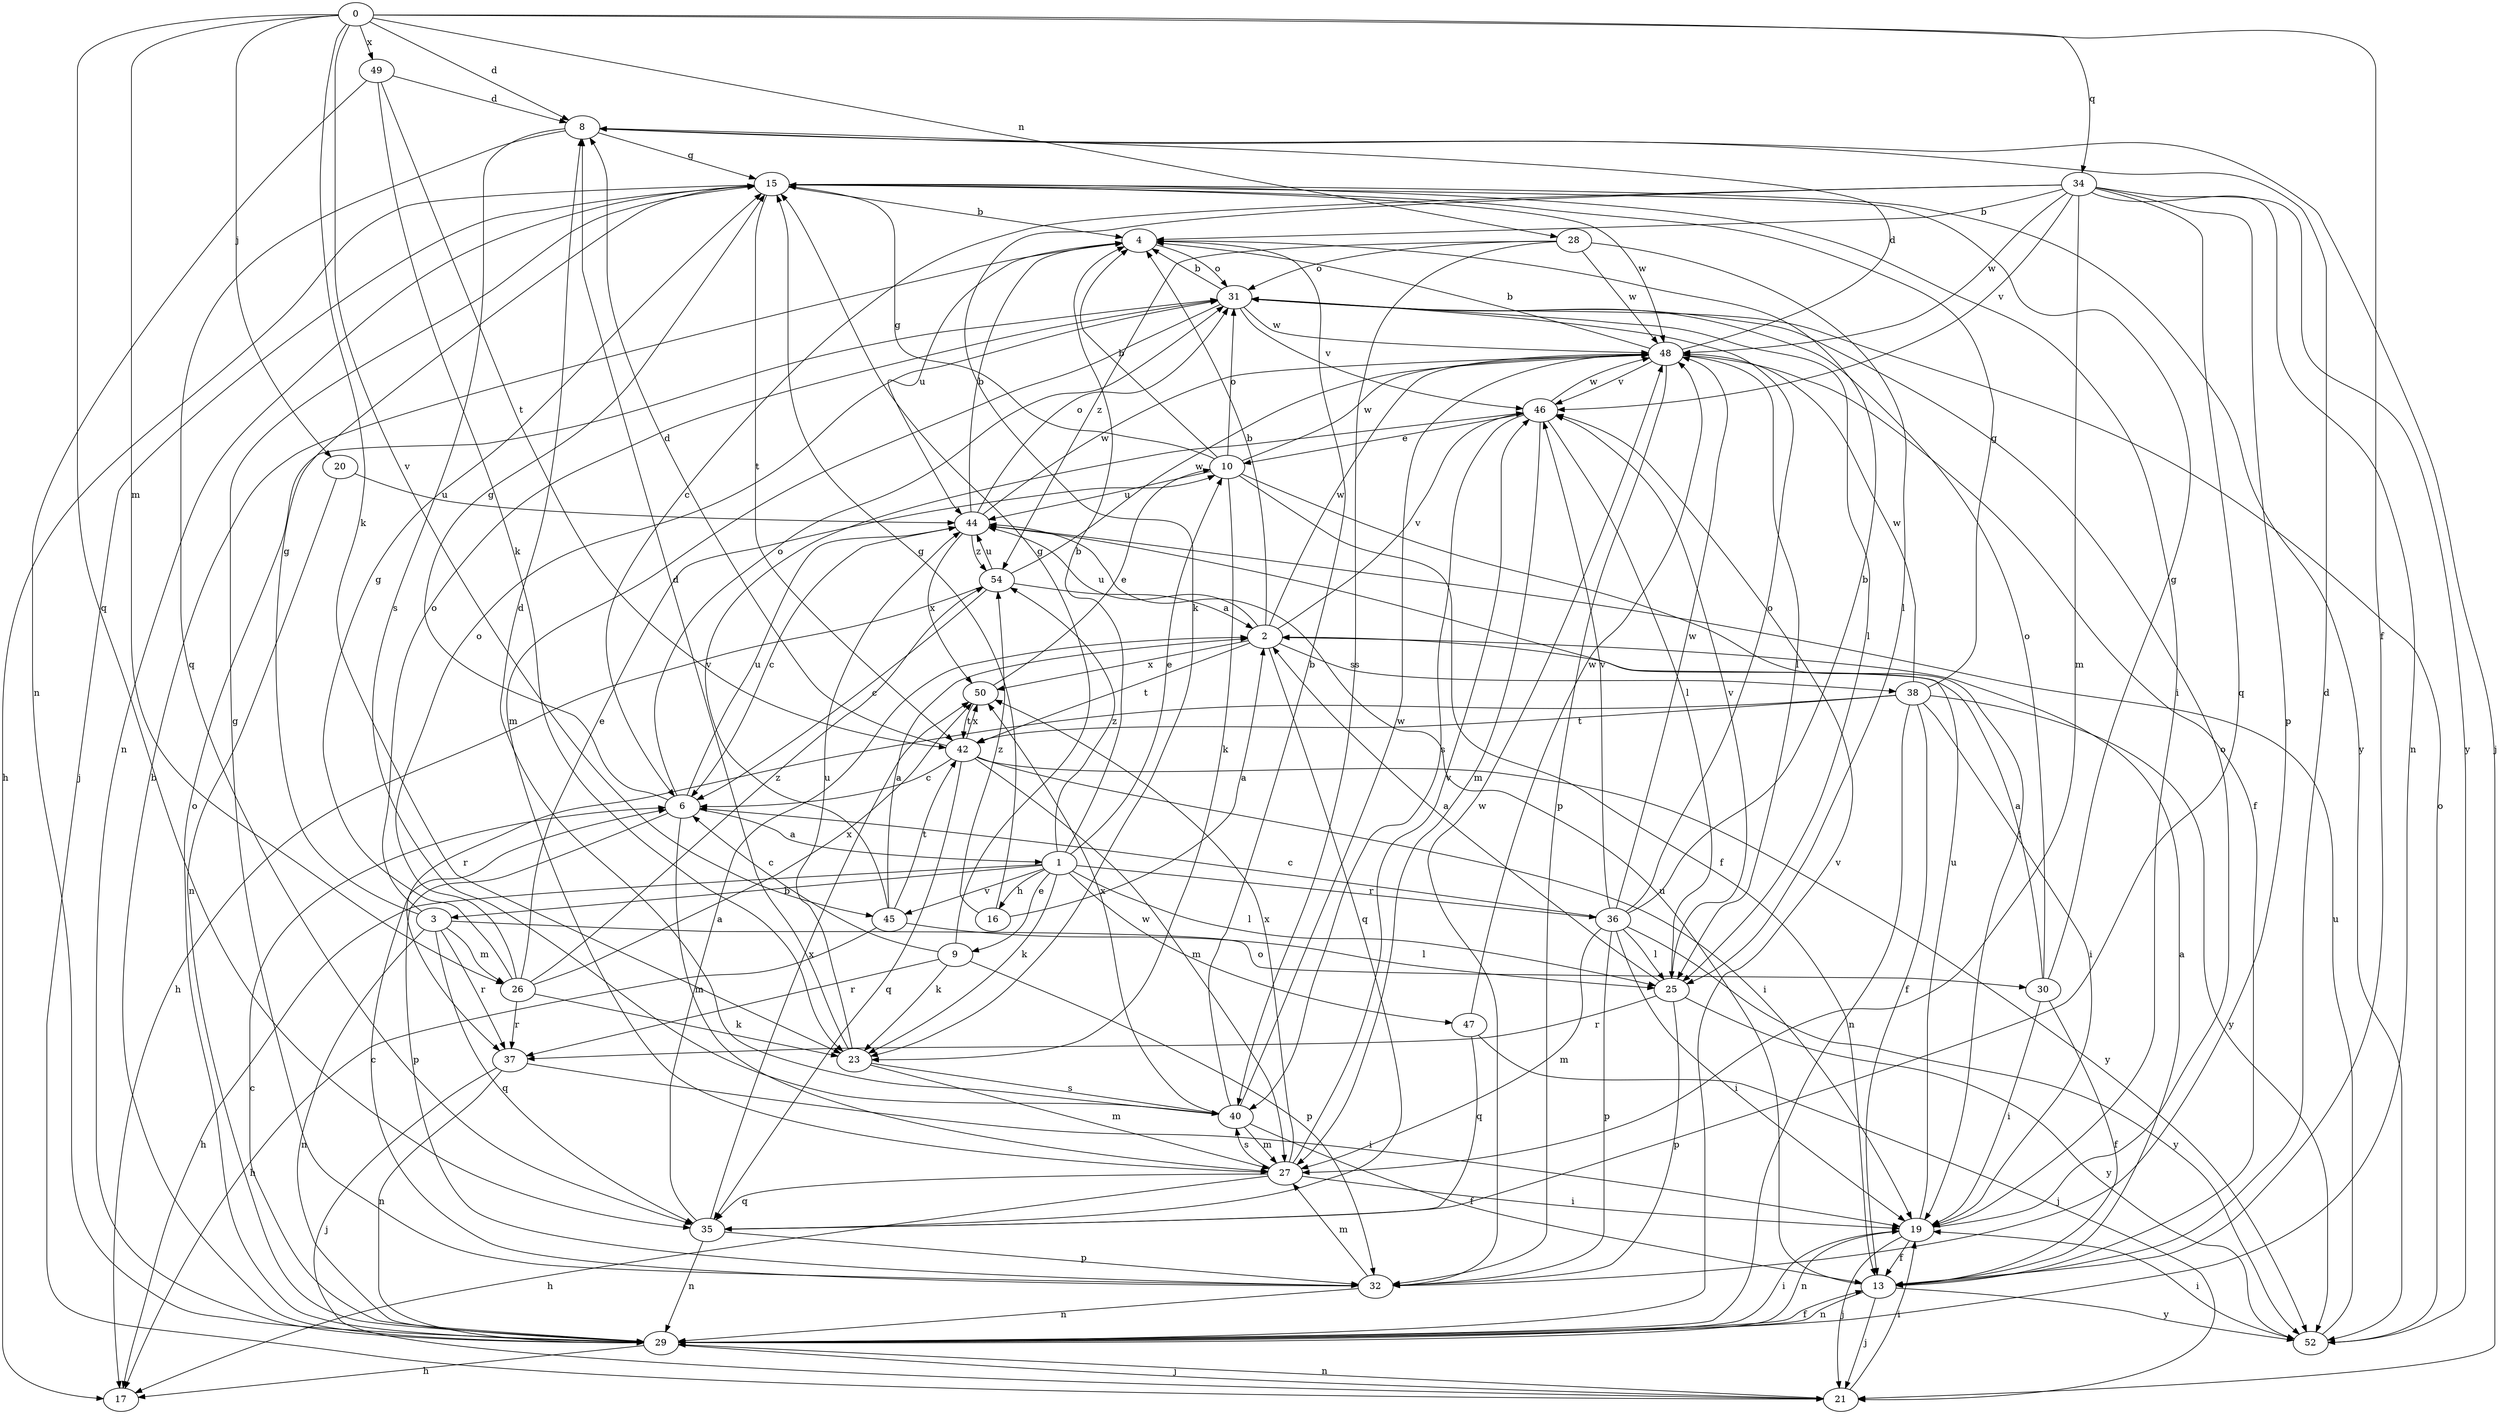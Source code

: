 strict digraph  {
0;
1;
2;
3;
4;
6;
8;
9;
10;
13;
15;
16;
17;
19;
20;
21;
23;
25;
26;
27;
28;
29;
30;
31;
32;
34;
35;
36;
37;
38;
40;
42;
44;
45;
46;
47;
48;
49;
50;
52;
54;
0 -> 8  [label=d];
0 -> 13  [label=f];
0 -> 20  [label=j];
0 -> 23  [label=k];
0 -> 26  [label=m];
0 -> 28  [label=n];
0 -> 34  [label=q];
0 -> 35  [label=q];
0 -> 45  [label=v];
0 -> 49  [label=x];
1 -> 3  [label=b];
1 -> 4  [label=b];
1 -> 9  [label=e];
1 -> 10  [label=e];
1 -> 16  [label=h];
1 -> 17  [label=h];
1 -> 23  [label=k];
1 -> 25  [label=l];
1 -> 36  [label=r];
1 -> 45  [label=v];
1 -> 47  [label=w];
1 -> 54  [label=z];
2 -> 4  [label=b];
2 -> 35  [label=q];
2 -> 38  [label=s];
2 -> 42  [label=t];
2 -> 44  [label=u];
2 -> 46  [label=v];
2 -> 48  [label=w];
2 -> 50  [label=x];
3 -> 15  [label=g];
3 -> 26  [label=m];
3 -> 29  [label=n];
3 -> 30  [label=o];
3 -> 31  [label=o];
3 -> 35  [label=q];
3 -> 37  [label=r];
4 -> 31  [label=o];
4 -> 44  [label=u];
6 -> 1  [label=a];
6 -> 15  [label=g];
6 -> 27  [label=m];
6 -> 31  [label=o];
6 -> 32  [label=p];
6 -> 44  [label=u];
8 -> 15  [label=g];
8 -> 21  [label=j];
8 -> 35  [label=q];
8 -> 40  [label=s];
9 -> 6  [label=c];
9 -> 15  [label=g];
9 -> 23  [label=k];
9 -> 32  [label=p];
9 -> 37  [label=r];
10 -> 4  [label=b];
10 -> 13  [label=f];
10 -> 15  [label=g];
10 -> 19  [label=i];
10 -> 23  [label=k];
10 -> 31  [label=o];
10 -> 44  [label=u];
10 -> 48  [label=w];
13 -> 2  [label=a];
13 -> 8  [label=d];
13 -> 21  [label=j];
13 -> 29  [label=n];
13 -> 44  [label=u];
13 -> 52  [label=y];
15 -> 4  [label=b];
15 -> 17  [label=h];
15 -> 19  [label=i];
15 -> 21  [label=j];
15 -> 29  [label=n];
15 -> 42  [label=t];
15 -> 48  [label=w];
15 -> 52  [label=y];
16 -> 2  [label=a];
16 -> 15  [label=g];
16 -> 54  [label=z];
19 -> 13  [label=f];
19 -> 21  [label=j];
19 -> 29  [label=n];
19 -> 31  [label=o];
19 -> 44  [label=u];
20 -> 29  [label=n];
20 -> 44  [label=u];
21 -> 19  [label=i];
21 -> 29  [label=n];
23 -> 8  [label=d];
23 -> 27  [label=m];
23 -> 40  [label=s];
23 -> 44  [label=u];
25 -> 2  [label=a];
25 -> 32  [label=p];
25 -> 37  [label=r];
25 -> 46  [label=v];
25 -> 52  [label=y];
26 -> 10  [label=e];
26 -> 15  [label=g];
26 -> 23  [label=k];
26 -> 31  [label=o];
26 -> 37  [label=r];
26 -> 50  [label=x];
26 -> 54  [label=z];
27 -> 17  [label=h];
27 -> 19  [label=i];
27 -> 35  [label=q];
27 -> 40  [label=s];
27 -> 46  [label=v];
27 -> 50  [label=x];
28 -> 25  [label=l];
28 -> 31  [label=o];
28 -> 40  [label=s];
28 -> 48  [label=w];
28 -> 54  [label=z];
29 -> 4  [label=b];
29 -> 6  [label=c];
29 -> 13  [label=f];
29 -> 17  [label=h];
29 -> 19  [label=i];
29 -> 21  [label=j];
29 -> 31  [label=o];
29 -> 46  [label=v];
30 -> 2  [label=a];
30 -> 13  [label=f];
30 -> 15  [label=g];
30 -> 19  [label=i];
30 -> 31  [label=o];
31 -> 4  [label=b];
31 -> 25  [label=l];
31 -> 27  [label=m];
31 -> 46  [label=v];
31 -> 48  [label=w];
32 -> 6  [label=c];
32 -> 15  [label=g];
32 -> 27  [label=m];
32 -> 29  [label=n];
32 -> 48  [label=w];
34 -> 4  [label=b];
34 -> 6  [label=c];
34 -> 23  [label=k];
34 -> 27  [label=m];
34 -> 29  [label=n];
34 -> 32  [label=p];
34 -> 35  [label=q];
34 -> 46  [label=v];
34 -> 48  [label=w];
34 -> 52  [label=y];
35 -> 2  [label=a];
35 -> 29  [label=n];
35 -> 32  [label=p];
35 -> 50  [label=x];
36 -> 4  [label=b];
36 -> 6  [label=c];
36 -> 19  [label=i];
36 -> 25  [label=l];
36 -> 27  [label=m];
36 -> 31  [label=o];
36 -> 32  [label=p];
36 -> 46  [label=v];
36 -> 48  [label=w];
36 -> 52  [label=y];
37 -> 19  [label=i];
37 -> 21  [label=j];
37 -> 29  [label=n];
38 -> 13  [label=f];
38 -> 15  [label=g];
38 -> 19  [label=i];
38 -> 29  [label=n];
38 -> 37  [label=r];
38 -> 42  [label=t];
38 -> 48  [label=w];
38 -> 52  [label=y];
40 -> 4  [label=b];
40 -> 8  [label=d];
40 -> 13  [label=f];
40 -> 27  [label=m];
40 -> 48  [label=w];
40 -> 50  [label=x];
42 -> 6  [label=c];
42 -> 8  [label=d];
42 -> 19  [label=i];
42 -> 27  [label=m];
42 -> 35  [label=q];
42 -> 50  [label=x];
42 -> 52  [label=y];
44 -> 4  [label=b];
44 -> 6  [label=c];
44 -> 31  [label=o];
44 -> 48  [label=w];
44 -> 50  [label=x];
44 -> 54  [label=z];
45 -> 2  [label=a];
45 -> 17  [label=h];
45 -> 25  [label=l];
45 -> 42  [label=t];
45 -> 46  [label=v];
46 -> 10  [label=e];
46 -> 25  [label=l];
46 -> 27  [label=m];
46 -> 40  [label=s];
46 -> 48  [label=w];
47 -> 21  [label=j];
47 -> 35  [label=q];
47 -> 48  [label=w];
48 -> 4  [label=b];
48 -> 8  [label=d];
48 -> 13  [label=f];
48 -> 25  [label=l];
48 -> 32  [label=p];
48 -> 46  [label=v];
49 -> 8  [label=d];
49 -> 23  [label=k];
49 -> 29  [label=n];
49 -> 42  [label=t];
50 -> 10  [label=e];
50 -> 42  [label=t];
52 -> 19  [label=i];
52 -> 31  [label=o];
52 -> 44  [label=u];
54 -> 2  [label=a];
54 -> 6  [label=c];
54 -> 17  [label=h];
54 -> 44  [label=u];
54 -> 48  [label=w];
}
